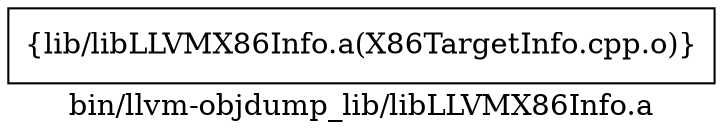 digraph "bin/llvm-objdump_lib/libLLVMX86Info.a" {
	label="bin/llvm-objdump_lib/libLLVMX86Info.a";
	rankdir=LR;

	Node0x564b0ada8358 [shape=record,shape=box,group=0,label="{lib/libLLVMX86Info.a(X86TargetInfo.cpp.o)}"];
}
